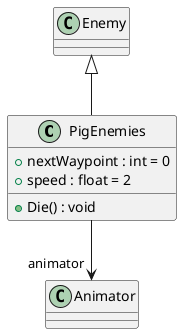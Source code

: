@startuml
class PigEnemies {
    + nextWaypoint : int = 0
    + speed : float = 2
    + Die() : void
}
Enemy <|-- PigEnemies
PigEnemies --> "animator" Animator
@enduml
